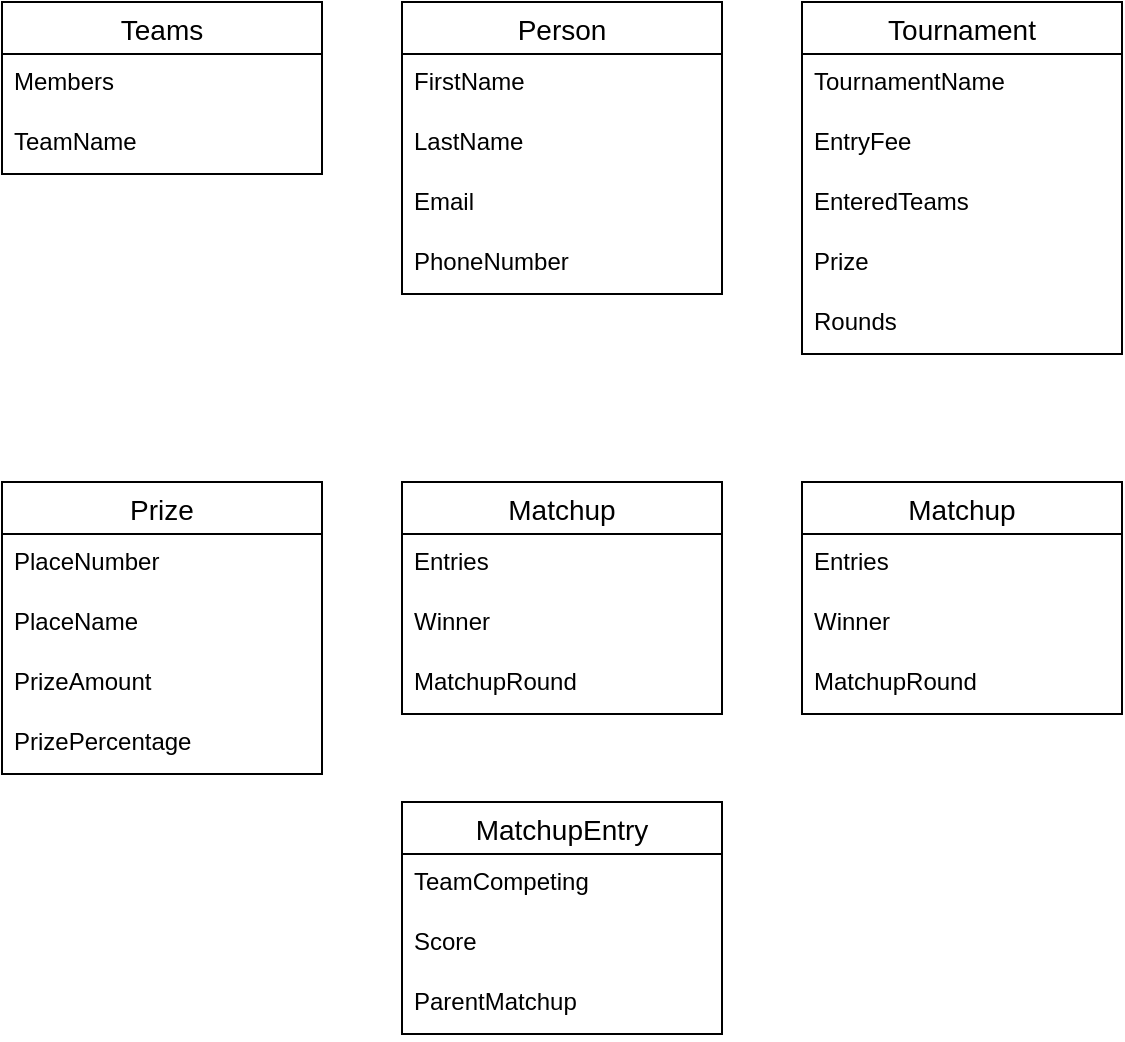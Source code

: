 <mxfile version="16.5.3" type="device"><diagram id="ngjirNgSg1zOut4eBGG8" name="Page-1"><mxGraphModel dx="1381" dy="798" grid="1" gridSize="10" guides="1" tooltips="1" connect="1" arrows="1" fold="1" page="1" pageScale="1" pageWidth="827" pageHeight="1169" background="none" math="0" shadow="0"><root><mxCell id="0"/><mxCell id="1" parent="0"/><mxCell id="U1czzcH_u2I6ZkIN9QOw-3" value="Teams" style="swimlane;fontStyle=0;childLayout=stackLayout;horizontal=1;startSize=26;horizontalStack=0;resizeParent=1;resizeParentMax=0;resizeLast=0;collapsible=1;marginBottom=0;align=center;fontSize=14;" vertex="1" parent="1"><mxGeometry x="40" y="40" width="160" height="86" as="geometry"/></mxCell><mxCell id="U1czzcH_u2I6ZkIN9QOw-4" value="Members" style="text;strokeColor=none;fillColor=none;spacingLeft=4;spacingRight=4;overflow=hidden;rotatable=0;points=[[0,0.5],[1,0.5]];portConstraint=eastwest;fontSize=12;" vertex="1" parent="U1czzcH_u2I6ZkIN9QOw-3"><mxGeometry y="26" width="160" height="30" as="geometry"/></mxCell><mxCell id="U1czzcH_u2I6ZkIN9QOw-5" value="TeamName" style="text;strokeColor=none;fillColor=none;spacingLeft=4;spacingRight=4;overflow=hidden;rotatable=0;points=[[0,0.5],[1,0.5]];portConstraint=eastwest;fontSize=12;" vertex="1" parent="U1czzcH_u2I6ZkIN9QOw-3"><mxGeometry y="56" width="160" height="30" as="geometry"/></mxCell><mxCell id="U1czzcH_u2I6ZkIN9QOw-7" value="Person" style="swimlane;fontStyle=0;childLayout=stackLayout;horizontal=1;startSize=26;horizontalStack=0;resizeParent=1;resizeParentMax=0;resizeLast=0;collapsible=1;marginBottom=0;align=center;fontSize=14;" vertex="1" parent="1"><mxGeometry x="240" y="40" width="160" height="146" as="geometry"/></mxCell><mxCell id="U1czzcH_u2I6ZkIN9QOw-8" value="FirstName" style="text;strokeColor=none;fillColor=none;spacingLeft=4;spacingRight=4;overflow=hidden;rotatable=0;points=[[0,0.5],[1,0.5]];portConstraint=eastwest;fontSize=12;" vertex="1" parent="U1czzcH_u2I6ZkIN9QOw-7"><mxGeometry y="26" width="160" height="30" as="geometry"/></mxCell><mxCell id="U1czzcH_u2I6ZkIN9QOw-9" value="LastName" style="text;strokeColor=none;fillColor=none;spacingLeft=4;spacingRight=4;overflow=hidden;rotatable=0;points=[[0,0.5],[1,0.5]];portConstraint=eastwest;fontSize=12;" vertex="1" parent="U1czzcH_u2I6ZkIN9QOw-7"><mxGeometry y="56" width="160" height="30" as="geometry"/></mxCell><mxCell id="U1czzcH_u2I6ZkIN9QOw-10" value="Email" style="text;strokeColor=none;fillColor=none;spacingLeft=4;spacingRight=4;overflow=hidden;rotatable=0;points=[[0,0.5],[1,0.5]];portConstraint=eastwest;fontSize=12;" vertex="1" parent="U1czzcH_u2I6ZkIN9QOw-7"><mxGeometry y="86" width="160" height="30" as="geometry"/></mxCell><mxCell id="U1czzcH_u2I6ZkIN9QOw-11" value="PhoneNumber" style="text;strokeColor=none;fillColor=none;spacingLeft=4;spacingRight=4;overflow=hidden;rotatable=0;points=[[0,0.5],[1,0.5]];portConstraint=eastwest;fontSize=12;" vertex="1" parent="U1czzcH_u2I6ZkIN9QOw-7"><mxGeometry y="116" width="160" height="30" as="geometry"/></mxCell><mxCell id="U1czzcH_u2I6ZkIN9QOw-12" value="Tournament" style="swimlane;fontStyle=0;childLayout=stackLayout;horizontal=1;startSize=26;horizontalStack=0;resizeParent=1;resizeParentMax=0;resizeLast=0;collapsible=1;marginBottom=0;align=center;fontSize=14;" vertex="1" parent="1"><mxGeometry x="440" y="40" width="160" height="176" as="geometry"/></mxCell><mxCell id="U1czzcH_u2I6ZkIN9QOw-13" value="TournamentName" style="text;strokeColor=none;fillColor=none;spacingLeft=4;spacingRight=4;overflow=hidden;rotatable=0;points=[[0,0.5],[1,0.5]];portConstraint=eastwest;fontSize=12;" vertex="1" parent="U1czzcH_u2I6ZkIN9QOw-12"><mxGeometry y="26" width="160" height="30" as="geometry"/></mxCell><mxCell id="U1czzcH_u2I6ZkIN9QOw-14" value="EntryFee" style="text;strokeColor=none;fillColor=none;spacingLeft=4;spacingRight=4;overflow=hidden;rotatable=0;points=[[0,0.5],[1,0.5]];portConstraint=eastwest;fontSize=12;" vertex="1" parent="U1czzcH_u2I6ZkIN9QOw-12"><mxGeometry y="56" width="160" height="30" as="geometry"/></mxCell><mxCell id="U1czzcH_u2I6ZkIN9QOw-15" value="EnteredTeams" style="text;strokeColor=none;fillColor=none;spacingLeft=4;spacingRight=4;overflow=hidden;rotatable=0;points=[[0,0.5],[1,0.5]];portConstraint=eastwest;fontSize=12;" vertex="1" parent="U1czzcH_u2I6ZkIN9QOw-12"><mxGeometry y="86" width="160" height="30" as="geometry"/></mxCell><mxCell id="U1czzcH_u2I6ZkIN9QOw-16" value="Prize" style="text;strokeColor=none;fillColor=none;spacingLeft=4;spacingRight=4;overflow=hidden;rotatable=0;points=[[0,0.5],[1,0.5]];portConstraint=eastwest;fontSize=12;" vertex="1" parent="U1czzcH_u2I6ZkIN9QOw-12"><mxGeometry y="116" width="160" height="30" as="geometry"/></mxCell><mxCell id="U1czzcH_u2I6ZkIN9QOw-17" value="Rounds" style="text;strokeColor=none;fillColor=none;spacingLeft=4;spacingRight=4;overflow=hidden;rotatable=0;points=[[0,0.5],[1,0.5]];portConstraint=eastwest;fontSize=12;" vertex="1" parent="U1czzcH_u2I6ZkIN9QOw-12"><mxGeometry y="146" width="160" height="30" as="geometry"/></mxCell><mxCell id="U1czzcH_u2I6ZkIN9QOw-18" value="Prize" style="swimlane;fontStyle=0;childLayout=stackLayout;horizontal=1;startSize=26;horizontalStack=0;resizeParent=1;resizeParentMax=0;resizeLast=0;collapsible=1;marginBottom=0;align=center;fontSize=14;" vertex="1" parent="1"><mxGeometry x="40" y="280" width="160" height="146" as="geometry"/></mxCell><mxCell id="U1czzcH_u2I6ZkIN9QOw-19" value="PlaceNumber" style="text;strokeColor=none;fillColor=none;spacingLeft=4;spacingRight=4;overflow=hidden;rotatable=0;points=[[0,0.5],[1,0.5]];portConstraint=eastwest;fontSize=12;" vertex="1" parent="U1czzcH_u2I6ZkIN9QOw-18"><mxGeometry y="26" width="160" height="30" as="geometry"/></mxCell><mxCell id="U1czzcH_u2I6ZkIN9QOw-20" value="PlaceName" style="text;strokeColor=none;fillColor=none;spacingLeft=4;spacingRight=4;overflow=hidden;rotatable=0;points=[[0,0.5],[1,0.5]];portConstraint=eastwest;fontSize=12;" vertex="1" parent="U1czzcH_u2I6ZkIN9QOw-18"><mxGeometry y="56" width="160" height="30" as="geometry"/></mxCell><mxCell id="U1czzcH_u2I6ZkIN9QOw-21" value="PrizeAmount" style="text;strokeColor=none;fillColor=none;spacingLeft=4;spacingRight=4;overflow=hidden;rotatable=0;points=[[0,0.5],[1,0.5]];portConstraint=eastwest;fontSize=12;" vertex="1" parent="U1czzcH_u2I6ZkIN9QOw-18"><mxGeometry y="86" width="160" height="30" as="geometry"/></mxCell><mxCell id="U1czzcH_u2I6ZkIN9QOw-22" value="PrizePercentage" style="text;strokeColor=none;fillColor=none;spacingLeft=4;spacingRight=4;overflow=hidden;rotatable=0;points=[[0,0.5],[1,0.5]];portConstraint=eastwest;fontSize=12;" vertex="1" parent="U1czzcH_u2I6ZkIN9QOw-18"><mxGeometry y="116" width="160" height="30" as="geometry"/></mxCell><mxCell id="U1czzcH_u2I6ZkIN9QOw-24" value="Matchup" style="swimlane;fontStyle=0;childLayout=stackLayout;horizontal=1;startSize=26;horizontalStack=0;resizeParent=1;resizeParentMax=0;resizeLast=0;collapsible=1;marginBottom=0;align=center;fontSize=14;" vertex="1" parent="1"><mxGeometry x="240" y="280" width="160" height="116" as="geometry"/></mxCell><mxCell id="U1czzcH_u2I6ZkIN9QOw-25" value="Entries" style="text;strokeColor=none;fillColor=none;spacingLeft=4;spacingRight=4;overflow=hidden;rotatable=0;points=[[0,0.5],[1,0.5]];portConstraint=eastwest;fontSize=12;" vertex="1" parent="U1czzcH_u2I6ZkIN9QOw-24"><mxGeometry y="26" width="160" height="30" as="geometry"/></mxCell><mxCell id="U1czzcH_u2I6ZkIN9QOw-26" value="Winner" style="text;strokeColor=none;fillColor=none;spacingLeft=4;spacingRight=4;overflow=hidden;rotatable=0;points=[[0,0.5],[1,0.5]];portConstraint=eastwest;fontSize=12;" vertex="1" parent="U1czzcH_u2I6ZkIN9QOw-24"><mxGeometry y="56" width="160" height="30" as="geometry"/></mxCell><mxCell id="U1czzcH_u2I6ZkIN9QOw-27" value="MatchupRound" style="text;strokeColor=none;fillColor=none;spacingLeft=4;spacingRight=4;overflow=hidden;rotatable=0;points=[[0,0.5],[1,0.5]];portConstraint=eastwest;fontSize=12;" vertex="1" parent="U1czzcH_u2I6ZkIN9QOw-24"><mxGeometry y="86" width="160" height="30" as="geometry"/></mxCell><mxCell id="U1czzcH_u2I6ZkIN9QOw-29" value="Matchup" style="swimlane;fontStyle=0;childLayout=stackLayout;horizontal=1;startSize=26;horizontalStack=0;resizeParent=1;resizeParentMax=0;resizeLast=0;collapsible=1;marginBottom=0;align=center;fontSize=14;" vertex="1" parent="1"><mxGeometry x="440" y="280" width="160" height="116" as="geometry"/></mxCell><mxCell id="U1czzcH_u2I6ZkIN9QOw-30" value="Entries" style="text;strokeColor=none;fillColor=none;spacingLeft=4;spacingRight=4;overflow=hidden;rotatable=0;points=[[0,0.5],[1,0.5]];portConstraint=eastwest;fontSize=12;" vertex="1" parent="U1czzcH_u2I6ZkIN9QOw-29"><mxGeometry y="26" width="160" height="30" as="geometry"/></mxCell><mxCell id="U1czzcH_u2I6ZkIN9QOw-31" value="Winner" style="text;strokeColor=none;fillColor=none;spacingLeft=4;spacingRight=4;overflow=hidden;rotatable=0;points=[[0,0.5],[1,0.5]];portConstraint=eastwest;fontSize=12;" vertex="1" parent="U1czzcH_u2I6ZkIN9QOw-29"><mxGeometry y="56" width="160" height="30" as="geometry"/></mxCell><mxCell id="U1czzcH_u2I6ZkIN9QOw-32" value="MatchupRound" style="text;strokeColor=none;fillColor=none;spacingLeft=4;spacingRight=4;overflow=hidden;rotatable=0;points=[[0,0.5],[1,0.5]];portConstraint=eastwest;fontSize=12;" vertex="1" parent="U1czzcH_u2I6ZkIN9QOw-29"><mxGeometry y="86" width="160" height="30" as="geometry"/></mxCell><mxCell id="U1czzcH_u2I6ZkIN9QOw-33" value="MatchupEntry" style="swimlane;fontStyle=0;childLayout=stackLayout;horizontal=1;startSize=26;horizontalStack=0;resizeParent=1;resizeParentMax=0;resizeLast=0;collapsible=1;marginBottom=0;align=center;fontSize=14;" vertex="1" parent="1"><mxGeometry x="240" y="440" width="160" height="116" as="geometry"/></mxCell><mxCell id="U1czzcH_u2I6ZkIN9QOw-34" value="TeamCompeting" style="text;strokeColor=none;fillColor=none;spacingLeft=4;spacingRight=4;overflow=hidden;rotatable=0;points=[[0,0.5],[1,0.5]];portConstraint=eastwest;fontSize=12;" vertex="1" parent="U1czzcH_u2I6ZkIN9QOw-33"><mxGeometry y="26" width="160" height="30" as="geometry"/></mxCell><mxCell id="U1czzcH_u2I6ZkIN9QOw-35" value="Score" style="text;strokeColor=none;fillColor=none;spacingLeft=4;spacingRight=4;overflow=hidden;rotatable=0;points=[[0,0.5],[1,0.5]];portConstraint=eastwest;fontSize=12;" vertex="1" parent="U1czzcH_u2I6ZkIN9QOw-33"><mxGeometry y="56" width="160" height="30" as="geometry"/></mxCell><mxCell id="U1czzcH_u2I6ZkIN9QOw-36" value="ParentMatchup" style="text;strokeColor=none;fillColor=none;spacingLeft=4;spacingRight=4;overflow=hidden;rotatable=0;points=[[0,0.5],[1,0.5]];portConstraint=eastwest;fontSize=12;" vertex="1" parent="U1czzcH_u2I6ZkIN9QOw-33"><mxGeometry y="86" width="160" height="30" as="geometry"/></mxCell></root></mxGraphModel></diagram></mxfile>